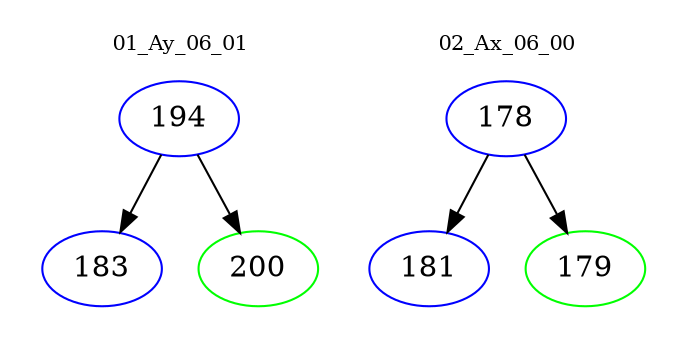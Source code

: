 digraph{
subgraph cluster_0 {
color = white
label = "01_Ay_06_01";
fontsize=10;
T0_194 [label="194", color="blue"]
T0_194 -> T0_183 [color="black"]
T0_183 [label="183", color="blue"]
T0_194 -> T0_200 [color="black"]
T0_200 [label="200", color="green"]
}
subgraph cluster_1 {
color = white
label = "02_Ax_06_00";
fontsize=10;
T1_178 [label="178", color="blue"]
T1_178 -> T1_181 [color="black"]
T1_181 [label="181", color="blue"]
T1_178 -> T1_179 [color="black"]
T1_179 [label="179", color="green"]
}
}
